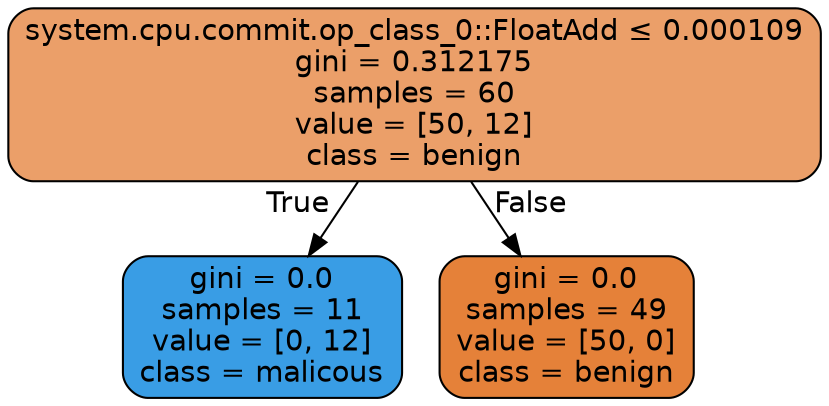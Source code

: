digraph Tree {
node [shape=box, style="filled, rounded", color="black", fontname=helvetica] ;
edge [fontname=helvetica] ;
0 [label=<system.cpu.commit.op_class_0::FloatAdd &le; 0.000109<br/>gini = 0.312175<br/>samples = 60<br/>value = [50, 12]<br/>class = benign>, fillcolor="#eb9f69"] ;
1 [label=<gini = 0.0<br/>samples = 11<br/>value = [0, 12]<br/>class = malicous>, fillcolor="#399de5"] ;
0 -> 1 [labeldistance=2.5, labelangle=45, headlabel="True"] ;
2 [label=<gini = 0.0<br/>samples = 49<br/>value = [50, 0]<br/>class = benign>, fillcolor="#e58139"] ;
0 -> 2 [labeldistance=2.5, labelangle=-45, headlabel="False"] ;
}
